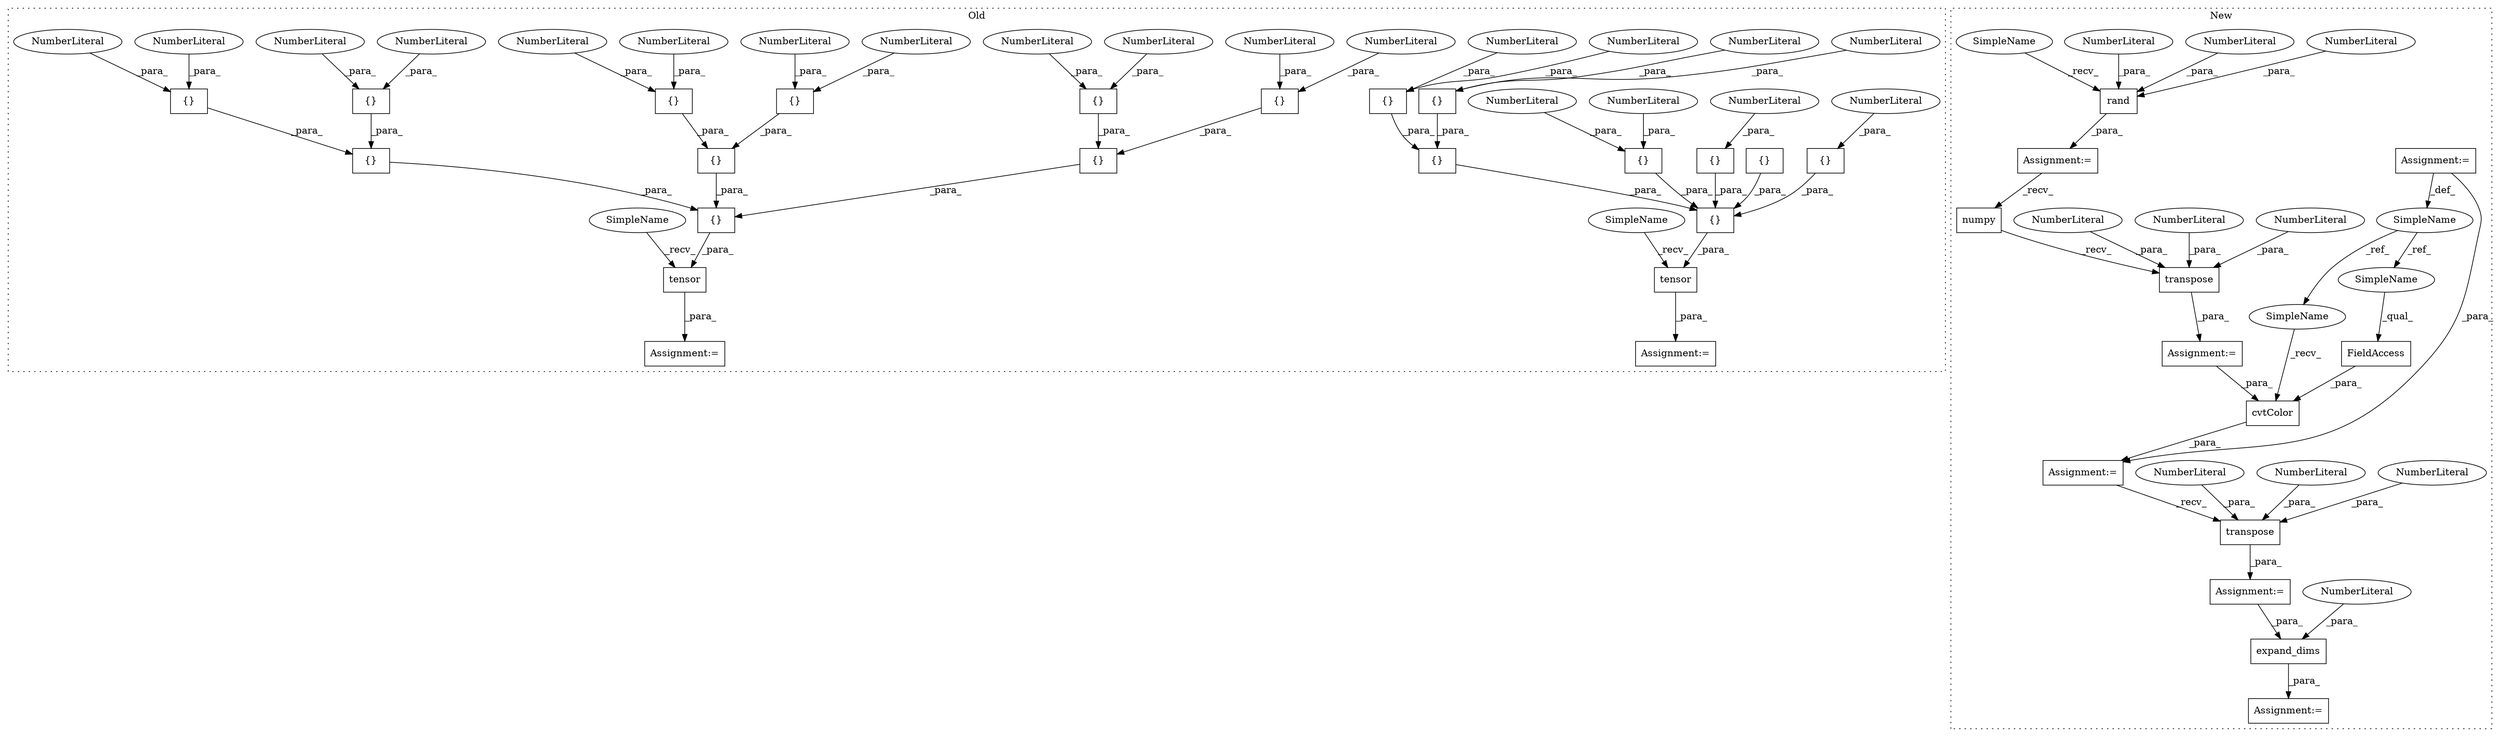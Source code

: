 digraph G {
subgraph cluster0 {
1 [label="{}" a="4" s="4031,4045" l="1,1" shape="box"];
5 [label="Assignment:=" a="7" s="3929" l="1" shape="box"];
6 [label="NumberLiteral" a="34" s="4039" l="6" shape="ellipse"];
7 [label="NumberLiteral" a="34" s="4032" l="6" shape="ellipse"];
9 [label="{}" a="4" s="4030,4062" l="1,1" shape="box"];
25 [label="tensor" a="32" s="3936,4064" l="7,1" shape="box"];
26 [label="{}" a="4" s="4047,4061" l="1,1" shape="box"];
27 [label="NumberLiteral" a="34" s="4055" l="6" shape="ellipse"];
28 [label="{}" a="4" s="3958,4063" l="1,1" shape="box"];
29 [label="NumberLiteral" a="34" s="4048" l="6" shape="ellipse"];
30 [label="{}" a="4" s="3997,4011" l="1,1" shape="box"];
31 [label="NumberLiteral" a="34" s="3998" l="6" shape="ellipse"];
32 [label="{}" a="4" s="3960,3975" l="1,1" shape="box"];
33 [label="NumberLiteral" a="34" s="3968" l="7" shape="ellipse"];
34 [label="NumberLiteral" a="34" s="4005" l="6" shape="ellipse"];
35 [label="{}" a="4" s="3959,3994" l="1,1" shape="box"];
36 [label="NumberLiteral" a="34" s="3961" l="6" shape="ellipse"];
37 [label="{}" a="4" s="4013,4027" l="1,1" shape="box"];
38 [label="NumberLiteral" a="34" s="4014" l="6" shape="ellipse"];
39 [label="{}" a="4" s="3996,4028" l="1,1" shape="box"];
40 [label="NumberLiteral" a="34" s="4021" l="6" shape="ellipse"];
41 [label="{}" a="4" s="3977,3993" l="1,1" shape="box"];
42 [label="NumberLiteral" a="34" s="3978" l="7" shape="ellipse"];
43 [label="NumberLiteral" a="34" s="3986" l="7" shape="ellipse"];
44 [label="tensor" a="32" s="3821,3918" l="7,1" shape="box"];
45 [label="{}" a="4" s="3845,3855" l="1,1" shape="box"];
48 [label="Assignment:=" a="7" s="3814" l="1" shape="box"];
49 [label="{}" a="4" s="3844,3868" l="1,1" shape="box"];
50 [label="NumberLiteral" a="34" s="3851" l="4" shape="ellipse"];
51 [label="{}" a="4" s="3907,3915" l="1,1" shape="box"];
52 [label="NumberLiteral" a="34" s="3846" l="4" shape="ellipse"];
53 [label="{}" a="4" s="3871,3881" l="1,1" shape="box"];
54 [label="NumberLiteral" a="34" s="3877" l="4" shape="ellipse"];
55 [label="{}" a="4" s="3843,3917" l="1,1" shape="box"];
56 [label="NumberLiteral" a="34" s="3872" l="4" shape="ellipse"];
57 [label="{}" a="4" s="3883,3893" l="1,1" shape="box"];
58 [label="NumberLiteral" a="34" s="3889" l="4" shape="ellipse"];
59 [label="{}" a="4" s="3857,3867" l="1,1" shape="box"];
60 [label="NumberLiteral" a="34" s="3908" l="3" shape="ellipse"];
61 [label="{}" a="4" s="3897,3905" l="1,1" shape="box"];
62 [label="NumberLiteral" a="34" s="3863" l="4" shape="ellipse"];
63 [label="NumberLiteral" a="34" s="3858" l="4" shape="ellipse"];
69 [label="SimpleName" a="42" s="3815" l="5" shape="ellipse"];
70 [label="SimpleName" a="42" s="3930" l="5" shape="ellipse"];
label = "Old";
style="dotted";
}
subgraph cluster1 {
2 [label="cvtColor" a="32" s="5636,5670" l="9,1" shape="box"];
3 [label="FieldAccess" a="22" s="5653" l="17" shape="box"];
4 [label="Assignment:=" a="7" s="5631" l="1" shape="box"];
8 [label="SimpleName" a="42" s="5373" l="3" shape="ellipse"];
10 [label="rand" a="32" s="5393,5403" l="5,1" shape="box"];
11 [label="NumberLiteral" a="34" s="5400" l="1" shape="ellipse"];
12 [label="NumberLiteral" a="34" s="5402" l="1" shape="ellipse"];
13 [label="NumberLiteral" a="34" s="5398" l="1" shape="ellipse"];
14 [label="expand_dims" a="32" s="5828,5850" l="12,1" shape="box"];
15 [label="NumberLiteral" a="34" s="5849" l="1" shape="ellipse"];
16 [label="transpose" a="32" s="5695,5710" l="10,1" shape="box"];
17 [label="NumberLiteral" a="34" s="5707" l="1" shape="ellipse"];
18 [label="NumberLiteral" a="34" s="5709" l="1" shape="ellipse"];
19 [label="NumberLiteral" a="34" s="5705" l="1" shape="ellipse"];
20 [label="transpose" a="32" s="5431,5446" l="10,1" shape="box"];
21 [label="NumberLiteral" a="34" s="5445" l="1" shape="ellipse"];
22 [label="NumberLiteral" a="34" s="5441" l="1" shape="ellipse"];
23 [label="NumberLiteral" a="34" s="5443" l="1" shape="ellipse"];
24 [label="numpy" a="32" s="5423" l="7" shape="box"];
46 [label="Assignment:=" a="7" s="5821" l="1" shape="box"];
47 [label="Assignment:=" a="7" s="5373" l="3" shape="box"];
64 [label="Assignment:=" a="7" s="5685" l="1" shape="box"];
65 [label="Assignment:=" a="7" s="5417" l="1" shape="box"];
66 [label="Assignment:=" a="7" s="5386" l="1" shape="box"];
67 [label="SimpleName" a="42" s="5653" l="3" shape="ellipse"];
68 [label="SimpleName" a="42" s="5632" l="3" shape="ellipse"];
71 [label="SimpleName" a="42" s="5387" l="5" shape="ellipse"];
label = "New";
style="dotted";
}
1 -> 9 [label="_para_"];
2 -> 4 [label="_para_"];
3 -> 2 [label="_para_"];
4 -> 16 [label="_recv_"];
6 -> 1 [label="_para_"];
7 -> 1 [label="_para_"];
8 -> 67 [label="_ref_"];
8 -> 68 [label="_ref_"];
9 -> 28 [label="_para_"];
10 -> 66 [label="_para_"];
11 -> 10 [label="_para_"];
12 -> 10 [label="_para_"];
13 -> 10 [label="_para_"];
14 -> 46 [label="_para_"];
15 -> 14 [label="_para_"];
16 -> 64 [label="_para_"];
17 -> 16 [label="_para_"];
18 -> 16 [label="_para_"];
19 -> 16 [label="_para_"];
20 -> 65 [label="_para_"];
21 -> 20 [label="_para_"];
22 -> 20 [label="_para_"];
23 -> 20 [label="_para_"];
24 -> 20 [label="_recv_"];
25 -> 5 [label="_para_"];
26 -> 9 [label="_para_"];
27 -> 26 [label="_para_"];
28 -> 25 [label="_para_"];
29 -> 26 [label="_para_"];
30 -> 39 [label="_para_"];
31 -> 30 [label="_para_"];
32 -> 35 [label="_para_"];
33 -> 32 [label="_para_"];
34 -> 30 [label="_para_"];
35 -> 28 [label="_para_"];
36 -> 32 [label="_para_"];
37 -> 39 [label="_para_"];
38 -> 37 [label="_para_"];
39 -> 28 [label="_para_"];
40 -> 37 [label="_para_"];
41 -> 35 [label="_para_"];
42 -> 41 [label="_para_"];
43 -> 41 [label="_para_"];
44 -> 48 [label="_para_"];
45 -> 49 [label="_para_"];
47 -> 4 [label="_para_"];
47 -> 8 [label="_def_"];
49 -> 55 [label="_para_"];
50 -> 45 [label="_para_"];
51 -> 55 [label="_para_"];
52 -> 45 [label="_para_"];
53 -> 55 [label="_para_"];
54 -> 53 [label="_para_"];
55 -> 44 [label="_para_"];
56 -> 53 [label="_para_"];
57 -> 55 [label="_para_"];
58 -> 57 [label="_para_"];
59 -> 49 [label="_para_"];
60 -> 51 [label="_para_"];
61 -> 55 [label="_para_"];
62 -> 59 [label="_para_"];
63 -> 59 [label="_para_"];
64 -> 14 [label="_para_"];
65 -> 2 [label="_para_"];
66 -> 24 [label="_recv_"];
67 -> 3 [label="_qual_"];
68 -> 2 [label="_recv_"];
69 -> 44 [label="_recv_"];
70 -> 25 [label="_recv_"];
71 -> 10 [label="_recv_"];
}